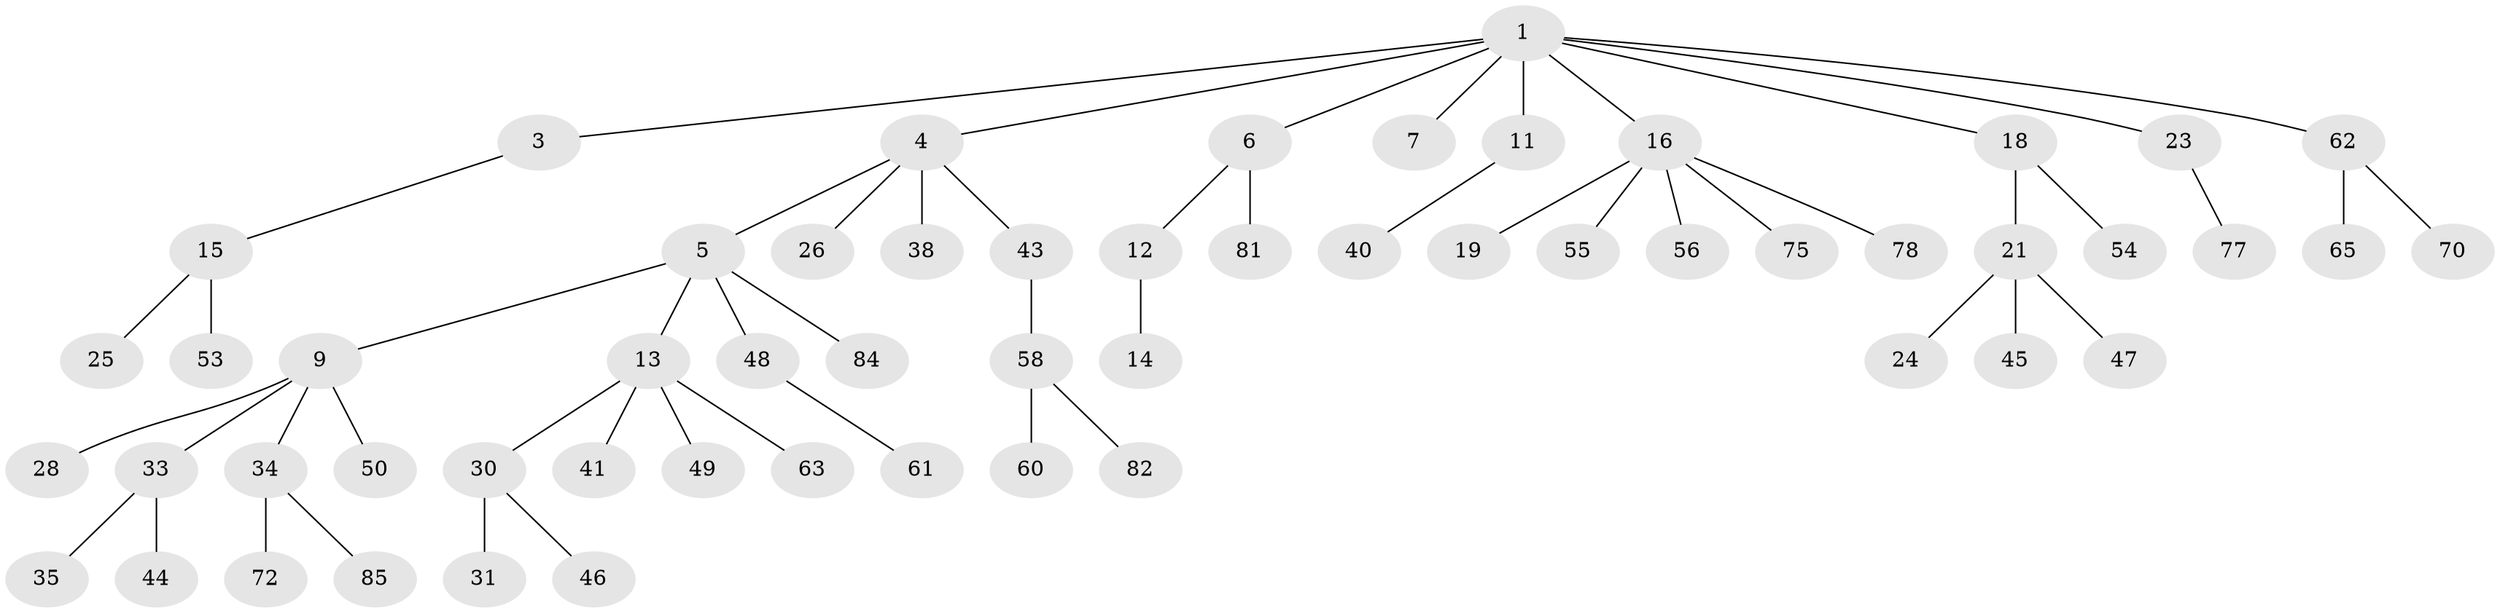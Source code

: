 // original degree distribution, {4: 0.08235294117647059, 7: 0.011764705882352941, 3: 0.12941176470588237, 6: 0.023529411764705882, 1: 0.5058823529411764, 2: 0.23529411764705882, 5: 0.011764705882352941}
// Generated by graph-tools (version 1.1) at 2025/11/02/27/25 16:11:26]
// undirected, 56 vertices, 55 edges
graph export_dot {
graph [start="1"]
  node [color=gray90,style=filled];
  1 [super="+2"];
  3 [super="+57"];
  4 [super="+36"];
  5 [super="+8"];
  6 [super="+10"];
  7;
  9 [super="+27"];
  11;
  12;
  13 [super="+22"];
  14 [super="+32"];
  15 [super="+17"];
  16 [super="+29"];
  18 [super="+20"];
  19 [super="+83"];
  21 [super="+37"];
  23 [super="+67"];
  24 [super="+79"];
  25 [super="+73"];
  26;
  28 [super="+42"];
  30 [super="+64"];
  31;
  33 [super="+80"];
  34 [super="+52"];
  35 [super="+39"];
  38;
  40;
  41 [super="+74"];
  43;
  44 [super="+69"];
  45;
  46 [super="+51"];
  47;
  48;
  49;
  50 [super="+76"];
  53 [super="+71"];
  54;
  55;
  56;
  58 [super="+59"];
  60;
  61 [super="+68"];
  62 [super="+66"];
  63;
  65;
  70;
  72;
  75;
  77;
  78;
  81;
  82;
  84;
  85;
  1 -- 7;
  1 -- 16;
  1 -- 18;
  1 -- 3;
  1 -- 4;
  1 -- 6;
  1 -- 23;
  1 -- 11;
  1 -- 62;
  3 -- 15;
  4 -- 5;
  4 -- 26;
  4 -- 38;
  4 -- 43;
  5 -- 9;
  5 -- 13;
  5 -- 48;
  5 -- 84;
  6 -- 12;
  6 -- 81;
  9 -- 50;
  9 -- 34;
  9 -- 28;
  9 -- 33;
  11 -- 40;
  12 -- 14;
  13 -- 30;
  13 -- 63;
  13 -- 41;
  13 -- 49;
  15 -- 53;
  15 -- 25;
  16 -- 19;
  16 -- 55;
  16 -- 56;
  16 -- 75;
  16 -- 78;
  18 -- 21;
  18 -- 54;
  21 -- 24;
  21 -- 45;
  21 -- 47;
  23 -- 77;
  30 -- 31;
  30 -- 46;
  33 -- 35;
  33 -- 44;
  34 -- 85;
  34 -- 72;
  43 -- 58;
  48 -- 61;
  58 -- 60;
  58 -- 82;
  62 -- 65;
  62 -- 70;
}
